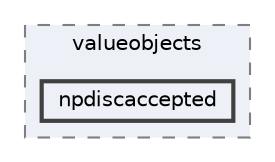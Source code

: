 digraph "repository/mnp/src/main/java/com/sterlite/cal/mnp/service/repat/valueobjects/npdiscaccepted"
{
 // LATEX_PDF_SIZE
  bgcolor="transparent";
  edge [fontname=Helvetica,fontsize=10,labelfontname=Helvetica,labelfontsize=10];
  node [fontname=Helvetica,fontsize=10,shape=box,height=0.2,width=0.4];
  compound=true
  subgraph clusterdir_efb360b9d764681d778d5274613a4aab {
    graph [ bgcolor="#edf0f7", pencolor="grey50", label="valueobjects", fontname=Helvetica,fontsize=10 style="filled,dashed", URL="dir_efb360b9d764681d778d5274613a4aab.html",tooltip=""]
  dir_f9f2cc9ccfd3280b5f929e88f073bec9 [label="npdiscaccepted", fillcolor="#edf0f7", color="grey25", style="filled,bold", URL="dir_f9f2cc9ccfd3280b5f929e88f073bec9.html",tooltip=""];
  }
}
